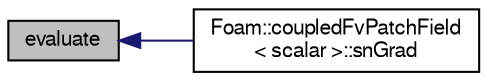 digraph "evaluate"
{
  bgcolor="transparent";
  edge [fontname="FreeSans",fontsize="10",labelfontname="FreeSans",labelfontsize="10"];
  node [fontname="FreeSans",fontsize="10",shape=record];
  rankdir="LR";
  Node37 [label="evaluate",height=0.2,width=0.4,color="black", fillcolor="grey75", style="filled", fontcolor="black"];
  Node37 -> Node38 [dir="back",color="midnightblue",fontsize="10",style="solid",fontname="FreeSans"];
  Node38 [label="Foam::coupledFvPatchField\l\< scalar \>::snGrad",height=0.2,width=0.4,color="black",URL="$a21974.html#a55db17a8a73495ae1c04e4b2af71c4a9",tooltip="Return patch-normal gradient. "];
}
